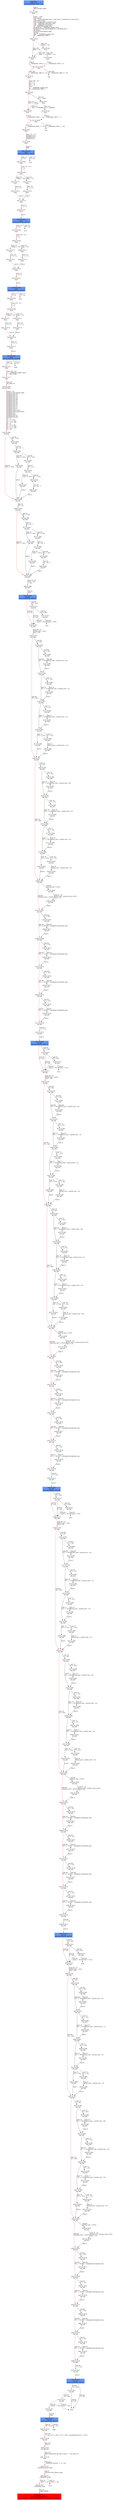 digraph ARG {
node [style="filled" shape="box" color="white"]
0 [fillcolor="cornflowerblue" label="0 @ N141\nmain entry\nAbstractionState: ABS0: true\n" id="0"]
187 [label="187 @ N186\nmain\n" id="187"]
188 [label="188 @ N145\nmain\n" id="188"]
193 [label="193 @ N147\nmain\n" id="193"]
196 [label="196 @ N149\nmain\n" id="196"]
197 [label="197 @ N150\nmain\n" id="197"]
199 [label="199 @ N156\nmain\n" id="199"]
204 [label="204 @ N159\nmain\n" id="204"]
207 [label="207 @ N160\nmain\n" id="207"]
208 [label="208 @ N161\nmain\n" id="208"]
210 [label="210 @ N164\nmain\n" id="210"]
3301 [fillcolor="cornflowerblue" label="3301 @ N165\nmain\nAbstractionState: ABS98\n" id="3301"]
3302 [label="3302 @ N166\nmain\n" id="3302"]
3340 [label="3340 @ N169\nmain\n" id="3340"]
3342 [label="3342 @ N171\nmain\n" id="3342"]
3343 [label="3343 @ N173\nmain\n" id="3343"]
3347 [label="3347 @ N170\nmain\n" id="3347"]
3348 [label="3348 @ N175\nmain\n" id="3348"]
3350 [fillcolor="cornflowerblue" label="3350 @ N165\nmain\nAbstractionState: ABS100\n" id="3350"]
3351 [label="3351 @ N166\nmain\n" id="3351"]
3389 [label="3389 @ N169\nmain\n" id="3389"]
3391 [label="3391 @ N171\nmain\n" id="3391"]
3392 [label="3392 @ N173\nmain\n" id="3392"]
3396 [label="3396 @ N170\nmain\n" id="3396"]
3397 [label="3397 @ N175\nmain\n" id="3397"]
3399 [fillcolor="cornflowerblue" label="3399 @ N165\nmain\nAbstractionState: ABS102\n" id="3399"]
3400 [label="3400 @ N166\nmain\n" id="3400"]
3438 [label="3438 @ N169\nmain\n" id="3438"]
3440 [label="3440 @ N171\nmain\n" id="3440"]
3441 [label="3441 @ N173\nmain\n" id="3441"]
3445 [label="3445 @ N170\nmain\n" id="3445"]
3446 [label="3446 @ N175\nmain\n" id="3446"]
3448 [fillcolor="cornflowerblue" label="3448 @ N165\nmain\nAbstractionState: ABS104\n" id="3448"]
3450 [label="3450 @ N167\nmain\n" id="3450"]
3451 [label="3451 @ N177\nmain\n" id="3451"]
3452 [label="3452 @ N20\nmp_add entry\n" id="3452"]
3453 [label="3453 @ N48\nmp_add\n" id="3453"]
3468 [label="3468 @ N49\nmp_add\n" id="3468"]
3469 [label="3469 @ N58\nmp_add\n" id="3469"]
3484 [label="3484 @ N59\nmp_add\n" id="3484"]
3485 [label="3485 @ N69\nmp_add\n" id="3485"]
4128 [fillcolor="cornflowerblue" label="4128 @ N70\nmp_add\nAbstractionState: ABS122\n" id="4128"]
4136 [label="4136 @ N71\nmp_add\n" id="4136"]
4138 [label="4138 @ N76\nmp_add\n" id="4138"]
4162 [label="4162 @ N77\nmp_add\n" id="4162"]
4186 [label="4186 @ N91\nmp_add\n" id="4186"]
4191 [label="4191 @ N105\nmp_add\n" id="4191"]
4196 [label="4196 @ N109\nmp_add\n" id="4196"]
4201 [label="4201 @ N112\nmp_add\n" id="4201"]
4206 [label="4206 @ N115\nmp_add\n" id="4206"]
4211 [label="4211 @ N118\nmp_add\n" id="4211"]
4212 [label="4212 @ N121\nmp_add\n" id="4212"]
4214 [fillcolor="cornflowerblue" label="4214 @ N70\nmp_add\nAbstractionState: ABS124\n" id="4214"]
4222 [label="4222 @ N71\nmp_add\n" id="4222"]
4224 [label="4224 @ N76\nmp_add\n" id="4224"]
4248 [label="4248 @ N77\nmp_add\n" id="4248"]
4272 [label="4272 @ N91\nmp_add\n" id="4272"]
4277 [label="4277 @ N105\nmp_add\n" id="4277"]
4282 [label="4282 @ N109\nmp_add\n" id="4282"]
4287 [label="4287 @ N112\nmp_add\n" id="4287"]
4292 [label="4292 @ N115\nmp_add\n" id="4292"]
4297 [label="4297 @ N118\nmp_add\n" id="4297"]
4298 [label="4298 @ N121\nmp_add\n" id="4298"]
4300 [fillcolor="cornflowerblue" label="4300 @ N70\nmp_add\nAbstractionState: ABS126\n" id="4300"]
4308 [label="4308 @ N71\nmp_add\n" id="4308"]
4310 [label="4310 @ N76\nmp_add\n" id="4310"]
4334 [label="4334 @ N77\nmp_add\n" id="4334"]
4358 [label="4358 @ N91\nmp_add\n" id="4358"]
4363 [label="4363 @ N105\nmp_add\n" id="4363"]
4368 [label="4368 @ N109\nmp_add\n" id="4368"]
4373 [label="4373 @ N112\nmp_add\n" id="4373"]
4378 [label="4378 @ N115\nmp_add\n" id="4378"]
4383 [label="4383 @ N118\nmp_add\n" id="4383"]
4384 [label="4384 @ N121\nmp_add\n" id="4384"]
4386 [fillcolor="cornflowerblue" label="4386 @ N70\nmp_add\nAbstractionState: ABS128\n" id="4386"]
4394 [label="4394 @ N71\nmp_add\n" id="4394"]
4396 [label="4396 @ N76\nmp_add\n" id="4396"]
4420 [label="4420 @ N77\nmp_add\n" id="4420"]
4444 [label="4444 @ N91\nmp_add\n" id="4444"]
4449 [label="4449 @ N105\nmp_add\n" id="4449"]
4454 [label="4454 @ N109\nmp_add\n" id="4454"]
4459 [label="4459 @ N112\nmp_add\n" id="4459"]
4464 [label="4464 @ N115\nmp_add\n" id="4464"]
4469 [label="4469 @ N118\nmp_add\n" id="4469"]
4470 [label="4470 @ N121\nmp_add\n" id="4470"]
4472 [fillcolor="cornflowerblue" label="4472 @ N70\nmp_add\nAbstractionState: ABS130\n" id="4472"]
4474 [label="4474 @ N74\nmp_add\n" id="4474"]
4476 [label="4476 @ N73\nmp_add\n" id="4476"]
4479 [label="4479 @ N72\nmp_add\n" id="4479"]
4482 [fillcolor="cornflowerblue" label="4482 @ N122\nmp_add\nAbstractionState: ABS131\n" id="4482"]
4484 [label="4484 @ N124\nmp_add\n" id="4484"]
4485 [label="4485 @ N138\nmp_add\n" id="4485"]
4486 [label="4486 @ N19\nmp_add exit\n" id="4486"]
4487 [label="4487 @ N178\nmain\n" id="4487"]
5022 [label="5022 @ N11\n__VERIFIER_assert entry\n" id="5022"]
5023 [label="5023 @ N12\n__VERIFIER_assert\n" id="5023"]
5024 [label="5024 @ N14\n__VERIFIER_assert\n" id="5024"]
5027 [fillcolor="red" label="5027 @ N15\n__VERIFIER_assert\nAbstractionState: ABS144\n AutomatonState: ErrorLabelAutomaton: _predefinedState_ERROR\n" id="5027"]
4465 [label="4465 @ N119\nmp_add\n" id="4465"]
4467 [label="4467 @ N120\nmp_add\n" id="4467"]
4460 [label="4460 @ N116\nmp_add\n" id="4460"]
4462 [label="4462 @ N117\nmp_add\n" id="4462"]
4455 [label="4455 @ N113\nmp_add\n" id="4455"]
4457 [label="4457 @ N114\nmp_add\n" id="4457"]
4450 [label="4450 @ N110\nmp_add\n" id="4450"]
4452 [label="4452 @ N111\nmp_add\n" id="4452"]
4445 [label="4445 @ N106\nmp_add\n" id="4445"]
4447 [label="4447 @ N108\nmp_add\n" id="4447"]
4421 [label="4421 @ N92\nmp_add\n" id="4421"]
4427 [label="4427 @ N93\nmp_add\n" id="4427"]
4432 [label="4432 @ N96\nmp_add\n" id="4432"]
4437 [label="4437 @ N99\nmp_add\n" id="4437"]
4439 [label="4439 @ N102\nmp_add\n" id="4439"]
4438 [label="4438 @ N103\nmp_add\n" id="4438"]
4442 [label="4442 @ N104\nmp_add\n" id="4442"]
4433 [label="4433 @ N100\nmp_add\n" id="4433"]
4435 [label="4435 @ N101\nmp_add\n" id="4435"]
4428 [label="4428 @ N97\nmp_add\n" id="4428"]
4430 [label="4430 @ N98\nmp_add\n" id="4430"]
4423 [label="4423 @ N94\nmp_add\n" id="4423"]
4425 [label="4425 @ N95\nmp_add\n" id="4425"]
4397 [label="4397 @ N78\nmp_add\n" id="4397"]
4403 [label="4403 @ N79\nmp_add\n" id="4403"]
4408 [label="4408 @ N82\nmp_add\n" id="4408"]
4413 [label="4413 @ N85\nmp_add\n" id="4413"]
4415 [label="4415 @ N88\nmp_add\n" id="4415"]
4414 [label="4414 @ N89\nmp_add\n" id="4414"]
4418 [label="4418 @ N90\nmp_add\n" id="4418"]
4409 [label="4409 @ N86\nmp_add\n" id="4409"]
4411 [label="4411 @ N87\nmp_add\n" id="4411"]
4404 [label="4404 @ N83\nmp_add\n" id="4404"]
4406 [label="4406 @ N84\nmp_add\n" id="4406"]
4399 [label="4399 @ N80\nmp_add\n" id="4399"]
4401 [label="4401 @ N81\nmp_add\n" id="4401"]
4388 [label="4388 @ N74\nmp_add\n" id="4388"]
4390 [label="4390 @ N73\nmp_add\n" id="4390"]
4379 [label="4379 @ N119\nmp_add\n" id="4379"]
4381 [label="4381 @ N120\nmp_add\n" id="4381"]
4374 [label="4374 @ N116\nmp_add\n" id="4374"]
4376 [label="4376 @ N117\nmp_add\n" id="4376"]
4369 [label="4369 @ N113\nmp_add\n" id="4369"]
4371 [label="4371 @ N114\nmp_add\n" id="4371"]
4364 [label="4364 @ N110\nmp_add\n" id="4364"]
4366 [label="4366 @ N111\nmp_add\n" id="4366"]
4359 [label="4359 @ N106\nmp_add\n" id="4359"]
4361 [label="4361 @ N108\nmp_add\n" id="4361"]
4335 [label="4335 @ N92\nmp_add\n" id="4335"]
4341 [label="4341 @ N93\nmp_add\n" id="4341"]
4346 [label="4346 @ N96\nmp_add\n" id="4346"]
4351 [label="4351 @ N99\nmp_add\n" id="4351"]
4353 [label="4353 @ N102\nmp_add\n" id="4353"]
4352 [label="4352 @ N103\nmp_add\n" id="4352"]
4356 [label="4356 @ N104\nmp_add\n" id="4356"]
4347 [label="4347 @ N100\nmp_add\n" id="4347"]
4349 [label="4349 @ N101\nmp_add\n" id="4349"]
4342 [label="4342 @ N97\nmp_add\n" id="4342"]
4344 [label="4344 @ N98\nmp_add\n" id="4344"]
4337 [label="4337 @ N94\nmp_add\n" id="4337"]
4339 [label="4339 @ N95\nmp_add\n" id="4339"]
4311 [label="4311 @ N78\nmp_add\n" id="4311"]
4317 [label="4317 @ N79\nmp_add\n" id="4317"]
4322 [label="4322 @ N82\nmp_add\n" id="4322"]
4327 [label="4327 @ N85\nmp_add\n" id="4327"]
4329 [label="4329 @ N88\nmp_add\n" id="4329"]
4328 [label="4328 @ N89\nmp_add\n" id="4328"]
4332 [label="4332 @ N90\nmp_add\n" id="4332"]
4323 [label="4323 @ N86\nmp_add\n" id="4323"]
4325 [label="4325 @ N87\nmp_add\n" id="4325"]
4318 [label="4318 @ N83\nmp_add\n" id="4318"]
4320 [label="4320 @ N84\nmp_add\n" id="4320"]
4313 [label="4313 @ N80\nmp_add\n" id="4313"]
4315 [label="4315 @ N81\nmp_add\n" id="4315"]
4302 [label="4302 @ N74\nmp_add\n" id="4302"]
4304 [label="4304 @ N73\nmp_add\n" id="4304"]
4293 [label="4293 @ N119\nmp_add\n" id="4293"]
4295 [label="4295 @ N120\nmp_add\n" id="4295"]
4288 [label="4288 @ N116\nmp_add\n" id="4288"]
4290 [label="4290 @ N117\nmp_add\n" id="4290"]
4283 [label="4283 @ N113\nmp_add\n" id="4283"]
4285 [label="4285 @ N114\nmp_add\n" id="4285"]
4278 [label="4278 @ N110\nmp_add\n" id="4278"]
4280 [label="4280 @ N111\nmp_add\n" id="4280"]
4273 [label="4273 @ N106\nmp_add\n" id="4273"]
4275 [label="4275 @ N108\nmp_add\n" id="4275"]
4249 [label="4249 @ N92\nmp_add\n" id="4249"]
4255 [label="4255 @ N93\nmp_add\n" id="4255"]
4260 [label="4260 @ N96\nmp_add\n" id="4260"]
4265 [label="4265 @ N99\nmp_add\n" id="4265"]
4267 [label="4267 @ N102\nmp_add\n" id="4267"]
4266 [label="4266 @ N103\nmp_add\n" id="4266"]
4270 [label="4270 @ N104\nmp_add\n" id="4270"]
4261 [label="4261 @ N100\nmp_add\n" id="4261"]
4263 [label="4263 @ N101\nmp_add\n" id="4263"]
4256 [label="4256 @ N97\nmp_add\n" id="4256"]
4258 [label="4258 @ N98\nmp_add\n" id="4258"]
4251 [label="4251 @ N94\nmp_add\n" id="4251"]
4253 [label="4253 @ N95\nmp_add\n" id="4253"]
4225 [label="4225 @ N78\nmp_add\n" id="4225"]
4231 [label="4231 @ N79\nmp_add\n" id="4231"]
4236 [label="4236 @ N82\nmp_add\n" id="4236"]
4241 [label="4241 @ N85\nmp_add\n" id="4241"]
4243 [label="4243 @ N88\nmp_add\n" id="4243"]
4242 [label="4242 @ N89\nmp_add\n" id="4242"]
4246 [label="4246 @ N90\nmp_add\n" id="4246"]
4237 [label="4237 @ N86\nmp_add\n" id="4237"]
4239 [label="4239 @ N87\nmp_add\n" id="4239"]
4232 [label="4232 @ N83\nmp_add\n" id="4232"]
4234 [label="4234 @ N84\nmp_add\n" id="4234"]
4227 [label="4227 @ N80\nmp_add\n" id="4227"]
4229 [label="4229 @ N81\nmp_add\n" id="4229"]
4216 [label="4216 @ N74\nmp_add\n" id="4216"]
4218 [label="4218 @ N73\nmp_add\n" id="4218"]
4207 [label="4207 @ N119\nmp_add\n" id="4207"]
4209 [label="4209 @ N120\nmp_add\n" id="4209"]
4202 [label="4202 @ N116\nmp_add\n" id="4202"]
4204 [label="4204 @ N117\nmp_add\n" id="4204"]
4197 [label="4197 @ N113\nmp_add\n" id="4197"]
4199 [label="4199 @ N114\nmp_add\n" id="4199"]
4192 [label="4192 @ N110\nmp_add\n" id="4192"]
4194 [label="4194 @ N111\nmp_add\n" id="4194"]
4187 [label="4187 @ N106\nmp_add\n" id="4187"]
4189 [label="4189 @ N108\nmp_add\n" id="4189"]
4163 [label="4163 @ N92\nmp_add\n" id="4163"]
4169 [label="4169 @ N93\nmp_add\n" id="4169"]
4174 [label="4174 @ N96\nmp_add\n" id="4174"]
4179 [label="4179 @ N99\nmp_add\n" id="4179"]
4181 [label="4181 @ N102\nmp_add\n" id="4181"]
4180 [label="4180 @ N103\nmp_add\n" id="4180"]
4184 [label="4184 @ N104\nmp_add\n" id="4184"]
4175 [label="4175 @ N100\nmp_add\n" id="4175"]
4177 [label="4177 @ N101\nmp_add\n" id="4177"]
4170 [label="4170 @ N97\nmp_add\n" id="4170"]
4172 [label="4172 @ N98\nmp_add\n" id="4172"]
4165 [label="4165 @ N94\nmp_add\n" id="4165"]
4167 [label="4167 @ N95\nmp_add\n" id="4167"]
4139 [label="4139 @ N78\nmp_add\n" id="4139"]
4145 [label="4145 @ N79\nmp_add\n" id="4145"]
4150 [label="4150 @ N82\nmp_add\n" id="4150"]
4155 [label="4155 @ N85\nmp_add\n" id="4155"]
4157 [label="4157 @ N88\nmp_add\n" id="4157"]
4156 [label="4156 @ N89\nmp_add\n" id="4156"]
4160 [label="4160 @ N90\nmp_add\n" id="4160"]
4151 [label="4151 @ N86\nmp_add\n" id="4151"]
4153 [label="4153 @ N87\nmp_add\n" id="4153"]
4146 [label="4146 @ N83\nmp_add\n" id="4146"]
4148 [label="4148 @ N84\nmp_add\n" id="4148"]
4141 [label="4141 @ N80\nmp_add\n" id="4141"]
4143 [label="4143 @ N81\nmp_add\n" id="4143"]
4130 [label="4130 @ N74\nmp_add\n" id="4130"]
4132 [label="4132 @ N73\nmp_add\n" id="4132"]
3470 [label="3470 @ N60\nmp_add\n" id="3470"]
3472 [label="3472 @ N61\nmp_add\n" id="3472"]
3474 [label="3474 @ N62\nmp_add\n" id="3474"]
3473 [label="3473 @ N63\nmp_add\n" id="3473"]
3477 [label="3477 @ N64\nmp_add\n" id="3477"]
3479 [label="3479 @ N65\nmp_add\n" id="3479"]
3478 [label="3478 @ N66\nmp_add\n" id="3478"]
3482 [label="3482 @ N67\nmp_add\n" id="3482"]
3454 [label="3454 @ N50\nmp_add\n" id="3454"]
3456 [label="3456 @ N51\nmp_add\n" id="3456"]
3458 [label="3458 @ N52\nmp_add\n" id="3458"]
3457 [label="3457 @ N53\nmp_add\n" id="3457"]
3461 [label="3461 @ N54\nmp_add\n" id="3461"]
3463 [label="3463 @ N55\nmp_add\n" id="3463"]
3462 [label="3462 @ N56\nmp_add\n" id="3462"]
3466 [label="3466 @ N57\nmp_add\n" id="3466"]
3439 [label="3439 @ N172\nmain\n" id="3439"]
3443 [label="3443 @ N174\nmain\n" id="3443"]
3390 [label="3390 @ N172\nmain\n" id="3390"]
3394 [label="3394 @ N174\nmain\n" id="3394"]
3341 [label="3341 @ N172\nmain\n" id="3341"]
3345 [label="3345 @ N174\nmain\n" id="3345"]
200 [label="200 @ N157\nmain\n" id="200"]
202 [label="202 @ N158\nmain\n" id="202"]
190 [label="190 @ N146\nmain\n" id="190"]
192 [label="192 @ N148\nmain\n" id="192"]
0 -> 187 [color="red" label="Line 0: \lINIT GLOBAL VARS\l" id="0 -> 187"]
187 -> 188 [color="red" label="Lines 7 - 108: \lvoid abort();\lvoid __assert_fail(const char *, const char *, unsigned int, const char *);\lvoid reach_error();\lvoid assume_abort_if_not(int cond);\lvoid __VERIFIER_assert(int cond);\lvoid __VERIFIER_assume(int);\lint __VERIFIER_nondet_int();\lunsigned int __VERIFIER_nondet_uint();\lunsigned int mp_add(unsigned int a, unsigned int b);\lint main();\lFunction start dummy edge\lint flag;\lflag = __VERIFIER_nondet_int();\lint __CPAchecker_TMP_0;\l" id="187 -> 188"]
188 -> 190 [color="red" label="Line 108: \l[!(flag == 0)]\l" id="188 -> 190"]
188 -> 193 [label="Line 108: \l[flag == 0]\l" id="188 -> 193"]
193 -> 196 [label="Line 0: \l__CPAchecker_TMP_0 = 1;\l" id="193 -> 196"]
196 -> 197 [color="red" label="Line 108: \l[__CPAchecker_TMP_0 != 0]\l" id="196 -> 197"]
196 -> 198 [label="Line 108: \l[!(__CPAchecker_TMP_0 != 0)]\l" id="196 -> 198"]
197 -> 199 [color="red" label="Lines 109 - 113: \lint i = 0;\lint x = 0;\lint y = 0;\lint n;\ln = __VERIFIER_nondet_int();\lint __CPAchecker_TMP_1;\l" id="197 -> 199"]
199 -> 200 [label="Line 113: \l[n >= 1000]\l" id="199 -> 200"]
199 -> 204 [color="red" label="Line 113: \l[!(n >= 1000)]\l" id="199 -> 204"]
204 -> 207 [color="red" label="Line 0: \l__CPAchecker_TMP_1 = 0;\l" id="204 -> 207"]
207 -> 208 [color="red" label="Line 113: \l[__CPAchecker_TMP_1 != 0]\l" id="207 -> 208"]
207 -> 209 [label="Line 113: \l[!(__CPAchecker_TMP_1 != 0)]\l" id="207 -> 209"]
208 -> 210 [color="red" label="Lines 115 - 115: \lunsigned int a;\lunsigned int b;\lunsigned int r;\l" id="208 -> 210"]
210 -> 3301 [color="red" label="Line 117: \lwhile\l" id="210 -> 3301"]
3301 -> 3302 [color="red" label="Line 117: \l[i < n]\l" id="3301 -> 3302"]
3301 -> 3303 [label="Line 117: \l[!(i < n)]\l" id="3301 -> 3303"]
3302 -> 3340 [color="red" label="Lines 120 - 121: \lx = x;\ly = y;\l" id="3302 -> 3340"]
3340 -> 3341 [label="Line 122: \l[flag == 0]\l" id="3340 -> 3341"]
3340 -> 3342 [color="red" label="Line 122: \l[!(flag == 0)]\l" id="3340 -> 3342"]
3342 -> 3343 [color="red" label="Line 123: \lx = x + 3;\l" id="3342 -> 3343"]
3343 -> 3347 [color="red" label="Line 0: \l\l" id="3343 -> 3347"]
3347 -> 3348 [color="red" label="Line 127: \li = i + 1;\l" id="3347 -> 3348"]
3348 -> 3350 [color="red" label="Line 0: \l\l" id="3348 -> 3350"]
3350 -> 3351 [color="red" label="Line 117: \l[i < n]\l" id="3350 -> 3351"]
3350 -> 3352 [label="Line 117: \l[!(i < n)]\l" id="3350 -> 3352"]
3351 -> 3389 [color="red" label="Lines 120 - 121: \lx = x;\ly = y;\l" id="3351 -> 3389"]
3389 -> 3390 [label="Line 122: \l[flag == 0]\l" id="3389 -> 3390"]
3389 -> 3391 [color="red" label="Line 122: \l[!(flag == 0)]\l" id="3389 -> 3391"]
3391 -> 3392 [color="red" label="Line 123: \lx = x + 3;\l" id="3391 -> 3392"]
3392 -> 3396 [color="red" label="Line 0: \l\l" id="3392 -> 3396"]
3396 -> 3397 [color="red" label="Line 127: \li = i + 1;\l" id="3396 -> 3397"]
3397 -> 3399 [color="red" label="Line 0: \l\l" id="3397 -> 3399"]
3399 -> 3400 [color="red" label="Line 117: \l[i < n]\l" id="3399 -> 3400"]
3399 -> 3401 [label="Line 117: \l[!(i < n)]\l" id="3399 -> 3401"]
3400 -> 3438 [color="red" label="Lines 120 - 121: \lx = x;\ly = y;\l" id="3400 -> 3438"]
3438 -> 3439 [label="Line 122: \l[flag == 0]\l" id="3438 -> 3439"]
3438 -> 3440 [color="red" label="Line 122: \l[!(flag == 0)]\l" id="3438 -> 3440"]
3440 -> 3441 [color="red" label="Line 123: \lx = x + 3;\l" id="3440 -> 3441"]
3441 -> 3445 [color="red" label="Line 0: \l\l" id="3441 -> 3445"]
3445 -> 3446 [color="red" label="Line 127: \li = i + 1;\l" id="3445 -> 3446"]
3446 -> 3448 [color="red" label="Line 0: \l\l" id="3446 -> 3448"]
3448 -> 3449 [label="Line 117: \l[i < n]\l" id="3448 -> 3449"]
3448 -> 3450 [color="red" label="Line 117: \l[!(i < n)]\l" id="3448 -> 3450"]
3450 -> 3451 [color="red" label="Lines 130 - 131: \la = __VERIFIER_nondet_uint();\lb = 234770789;\l" id="3450 -> 3451"]
3451 -> 3452 [color="red" label="Line 132: \lmp_add(a, b)\l" id="3451 -> 3452"]
3452 -> 3453 [color="red" label="Lines 0 - 43: \lFunction start dummy edge\lunsigned char a0;\lunsigned char a1;\lunsigned char a2;\lunsigned char a3;\lunsigned char b0;\lunsigned char b1;\lunsigned char b2;\lunsigned char b3;\lunsigned char r0;\lunsigned char r1;\lunsigned char r2;\lunsigned char r3;\lunsigned short carry;\lunsigned short partial_sum;\lunsigned int r;\lunsigned char i;\lunsigned char na;\lunsigned char nb;\la0 = a;\la1 = a >> 8;\la2 = a >> 16U;\la3 = a >> 24U;\lb0 = b;\lb1 = b >> 8U;\lb2 = b >> 16U;\lb3 = b >> 24U;\lna = 4U;\l" id="3452 -> 3453"]
3453 -> 3454 [label="Line 44: \l[a3 == 0U]\l" id="3453 -> 3454"]
3453 -> 3468 [color="red" label="Line 44: \l[!(a3 == 0U)]\l" id="3453 -> 3468"]
3468 -> 3469 [color="red" label="Line 53: \lnb = 4U;\l" id="3468 -> 3469"]
3469 -> 3470 [label="Line 54: \l[b3 == 0U]\l" id="3469 -> 3470"]
3469 -> 3484 [color="red" label="Line 54: \l[!(b3 == 0U)]\l" id="3469 -> 3484"]
3484 -> 3485 [color="red" label="Lines 63 - 64: \lcarry = 0U;\li = 0U;\l" id="3484 -> 3485"]
3485 -> 4128 [color="red" label="Line 65: \lwhile\l" id="3485 -> 4128"]
4128 -> 4130 [label="Line 65: \l[!(i < na)]\l" id="4128 -> 4130"]
4128 -> 4136 [color="red" label="Line 65: \l[i < na]\l" id="4128 -> 4136"]
4136 -> 4138 [color="red" label="Lines 66 - 67: \lpartial_sum = carry;\lcarry = 0U;\l" id="4136 -> 4138"]
4138 -> 4139 [label="Line 68: \l[i < na]\l" id="4138 -> 4139"]
4138 -> 4162 [color="red" label="Line 68: \l[!(i < na)]\l" id="4138 -> 4162"]
4162 -> 4163 [label="Line 74: \l[i < nb]\l" id="4162 -> 4163"]
4162 -> 4186 [color="red" label="Line 74: \l[!(i < nb)]\l" id="4162 -> 4186"]
4186 -> 4187 [label="Line 80: \l[partial_sum > 255U]\l" id="4186 -> 4187"]
4186 -> 4191 [color="red" label="Line 80: \l[!(partial_sum > 255U)]\l" id="4186 -> 4191"]
4191 -> 4192 [label="Line 84: \l[i == 0U]\l" id="4191 -> 4192"]
4191 -> 4196 [color="red" label="Line 84: \l[!(i == 0U)]\l" id="4191 -> 4196"]
4196 -> 4197 [label="Line 85: \l[i == 1U]\l" id="4196 -> 4197"]
4196 -> 4201 [color="red" label="Line 85: \l[!(i == 1U)]\l" id="4196 -> 4201"]
4201 -> 4202 [label="Line 86: \l[i == 2U]\l" id="4201 -> 4202"]
4201 -> 4206 [color="red" label="Line 86: \l[!(i == 2U)]\l" id="4201 -> 4206"]
4206 -> 4207 [label="Line 87: \l[i == 3U]\l" id="4206 -> 4207"]
4206 -> 4211 [color="red" label="Line 87: \l[!(i == 3U)]\l" id="4206 -> 4211"]
4211 -> 4212 [color="red" label="Line 89: \li = i + 1U;\l" id="4211 -> 4212"]
4212 -> 4214 [color="red" label="Line 0: \l\l" id="4212 -> 4214"]
4214 -> 4216 [label="Line 65: \l[!(i < na)]\l" id="4214 -> 4216"]
4214 -> 4222 [color="red" label="Line 65: \l[i < na]\l" id="4214 -> 4222"]
4222 -> 4224 [color="red" label="Lines 66 - 67: \lpartial_sum = carry;\lcarry = 0U;\l" id="4222 -> 4224"]
4224 -> 4225 [label="Line 68: \l[i < na]\l" id="4224 -> 4225"]
4224 -> 4248 [color="red" label="Line 68: \l[!(i < na)]\l" id="4224 -> 4248"]
4248 -> 4249 [label="Line 74: \l[i < nb]\l" id="4248 -> 4249"]
4248 -> 4272 [color="red" label="Line 74: \l[!(i < nb)]\l" id="4248 -> 4272"]
4272 -> 4273 [label="Line 80: \l[partial_sum > 255U]\l" id="4272 -> 4273"]
4272 -> 4277 [color="red" label="Line 80: \l[!(partial_sum > 255U)]\l" id="4272 -> 4277"]
4277 -> 4278 [label="Line 84: \l[i == 0U]\l" id="4277 -> 4278"]
4277 -> 4282 [color="red" label="Line 84: \l[!(i == 0U)]\l" id="4277 -> 4282"]
4282 -> 4283 [label="Line 85: \l[i == 1U]\l" id="4282 -> 4283"]
4282 -> 4287 [color="red" label="Line 85: \l[!(i == 1U)]\l" id="4282 -> 4287"]
4287 -> 4288 [label="Line 86: \l[i == 2U]\l" id="4287 -> 4288"]
4287 -> 4292 [color="red" label="Line 86: \l[!(i == 2U)]\l" id="4287 -> 4292"]
4292 -> 4293 [label="Line 87: \l[i == 3U]\l" id="4292 -> 4293"]
4292 -> 4297 [color="red" label="Line 87: \l[!(i == 3U)]\l" id="4292 -> 4297"]
4297 -> 4298 [color="red" label="Line 89: \li = i + 1U;\l" id="4297 -> 4298"]
4298 -> 4300 [color="red" label="Line 0: \l\l" id="4298 -> 4300"]
4300 -> 4302 [label="Line 65: \l[!(i < na)]\l" id="4300 -> 4302"]
4300 -> 4308 [color="red" label="Line 65: \l[i < na]\l" id="4300 -> 4308"]
4308 -> 4310 [color="red" label="Lines 66 - 67: \lpartial_sum = carry;\lcarry = 0U;\l" id="4308 -> 4310"]
4310 -> 4311 [label="Line 68: \l[i < na]\l" id="4310 -> 4311"]
4310 -> 4334 [color="red" label="Line 68: \l[!(i < na)]\l" id="4310 -> 4334"]
4334 -> 4335 [label="Line 74: \l[i < nb]\l" id="4334 -> 4335"]
4334 -> 4358 [color="red" label="Line 74: \l[!(i < nb)]\l" id="4334 -> 4358"]
4358 -> 4359 [label="Line 80: \l[partial_sum > 255U]\l" id="4358 -> 4359"]
4358 -> 4363 [color="red" label="Line 80: \l[!(partial_sum > 255U)]\l" id="4358 -> 4363"]
4363 -> 4364 [label="Line 84: \l[i == 0U]\l" id="4363 -> 4364"]
4363 -> 4368 [color="red" label="Line 84: \l[!(i == 0U)]\l" id="4363 -> 4368"]
4368 -> 4369 [label="Line 85: \l[i == 1U]\l" id="4368 -> 4369"]
4368 -> 4373 [color="red" label="Line 85: \l[!(i == 1U)]\l" id="4368 -> 4373"]
4373 -> 4374 [label="Line 86: \l[i == 2U]\l" id="4373 -> 4374"]
4373 -> 4378 [color="red" label="Line 86: \l[!(i == 2U)]\l" id="4373 -> 4378"]
4378 -> 4379 [label="Line 87: \l[i == 3U]\l" id="4378 -> 4379"]
4378 -> 4383 [color="red" label="Line 87: \l[!(i == 3U)]\l" id="4378 -> 4383"]
4383 -> 4384 [color="red" label="Line 89: \li = i + 1U;\l" id="4383 -> 4384"]
4384 -> 4386 [color="red" label="Line 0: \l\l" id="4384 -> 4386"]
4386 -> 4388 [label="Line 65: \l[!(i < na)]\l" id="4386 -> 4388"]
4386 -> 4394 [color="red" label="Line 65: \l[i < na]\l" id="4386 -> 4394"]
4394 -> 4396 [color="red" label="Lines 66 - 67: \lpartial_sum = carry;\lcarry = 0U;\l" id="4394 -> 4396"]
4396 -> 4397 [label="Line 68: \l[i < na]\l" id="4396 -> 4397"]
4396 -> 4420 [color="red" label="Line 68: \l[!(i < na)]\l" id="4396 -> 4420"]
4420 -> 4421 [label="Line 74: \l[i < nb]\l" id="4420 -> 4421"]
4420 -> 4444 [color="red" label="Line 74: \l[!(i < nb)]\l" id="4420 -> 4444"]
4444 -> 4445 [label="Line 80: \l[partial_sum > 255U]\l" id="4444 -> 4445"]
4444 -> 4449 [color="red" label="Line 80: \l[!(partial_sum > 255U)]\l" id="4444 -> 4449"]
4449 -> 4450 [label="Line 84: \l[i == 0U]\l" id="4449 -> 4450"]
4449 -> 4454 [color="red" label="Line 84: \l[!(i == 0U)]\l" id="4449 -> 4454"]
4454 -> 4455 [label="Line 85: \l[i == 1U]\l" id="4454 -> 4455"]
4454 -> 4459 [color="red" label="Line 85: \l[!(i == 1U)]\l" id="4454 -> 4459"]
4459 -> 4460 [label="Line 86: \l[i == 2U]\l" id="4459 -> 4460"]
4459 -> 4464 [color="red" label="Line 86: \l[!(i == 2U)]\l" id="4459 -> 4464"]
4464 -> 4465 [label="Line 87: \l[i == 3U]\l" id="4464 -> 4465"]
4464 -> 4469 [color="red" label="Line 87: \l[!(i == 3U)]\l" id="4464 -> 4469"]
4469 -> 4470 [color="red" label="Line 89: \li = i + 1U;\l" id="4469 -> 4470"]
4470 -> 4472 [color="red" label="Line 0: \l\l" id="4470 -> 4472"]
4472 -> 4474 [color="red" label="Line 65: \l[!(i < na)]\l" id="4472 -> 4474"]
4472 -> 4480 [label="Line 65: \l[i < na]\l" id="4472 -> 4480"]
4474 -> 4476 [color="red" label="Line 65: \l[!(i < nb)]\l" id="4474 -> 4476"]
4474 -> 4480 [label="Line 65: \l[i < nb]\l" id="4474 -> 4480"]
4476 -> 4479 [color="red" label="Line 65: \l[!(carry != 0U)]\l" id="4476 -> 4479"]
4476 -> 4480 [label="Line 65: \l[carry != 0U]\l" id="4476 -> 4480"]
4479 -> 4482 [color="red" label="Line 92: \lwhile\l" id="4479 -> 4482"]
4482 -> 4483 [label="Line 92: \l[i < 4U]\l" id="4482 -> 4483"]
4482 -> 4484 [color="red" label="Line 92: \l[!(i < 4U)]\l" id="4482 -> 4484"]
4484 -> 4485 [color="red" label="Line 101: \lr = ((r0 | (r1 << 8U)) | (r2 << 16U)) | (((unsigned int)r3) << 24U);\l" id="4484 -> 4485"]
4485 -> 4486 [color="red" label="Line 103: \lreturn r;\l" id="4485 -> 4486"]
4486 -> 4487 [color="red" label="Line 132: \lReturn edge from mp_add to main: r = mp_add(a, b);\l" id="4486 -> 4487"]
4487 -> 5022 [color="red" label="Line 134: \l__VERIFIER_assert(r == (a + b))\l" id="4487 -> 5022"]
5022 -> 5023 [color="red" label="Line 0: \lFunction start dummy edge\l" id="5022 -> 5023"]
5023 -> 5024 [color="red" label="Line 15: \l[cond == 0]\l" id="5023 -> 5024"]
5023 -> 5025 [label="Line 15: \l[!(cond == 0)]\l" id="5023 -> 5025"]
5024 -> 5027 [color="red" label="Line 16: \lLabel: ERROR\l" id="5024 -> 5027"]
4465 -> 4467 [label="Line 87: \lr3 = (unsigned char)partial_sum;\l" id="4465 -> 4467"]
4467 -> 4469 [label="Line 0: \l\l" id="4467 -> 4469"]
4460 -> 4462 [label="Line 86: \lr2 = (unsigned char)partial_sum;\l" id="4460 -> 4462"]
4462 -> 4464 [label="Line 0: \l\l" id="4462 -> 4464"]
4455 -> 4457 [label="Line 85: \lr1 = (unsigned char)partial_sum;\l" id="4455 -> 4457"]
4457 -> 4459 [label="Line 0: \l\l" id="4457 -> 4459"]
4450 -> 4452 [label="Line 84: \lr0 = (unsigned char)partial_sum;\l" id="4450 -> 4452"]
4452 -> 4454 [label="Line 0: \l\l" id="4452 -> 4454"]
4445 -> 4447 [label="Lines 81 - 82: \lpartial_sum = partial_sum & 255U;\lcarry = 1U;\l" id="4445 -> 4447"]
4447 -> 4449 [label="Line 0: \l\l" id="4447 -> 4449"]
4421 -> 4423 [label="Line 75: \l[i == 0U]\l" id="4421 -> 4423"]
4421 -> 4427 [label="Line 75: \l[!(i == 0U)]\l" id="4421 -> 4427"]
4427 -> 4428 [label="Line 76: \l[i == 1U]\l" id="4427 -> 4428"]
4427 -> 4432 [label="Line 76: \l[!(i == 1U)]\l" id="4427 -> 4432"]
4432 -> 4433 [label="Line 77: \l[i == 2U]\l" id="4432 -> 4433"]
4432 -> 4437 [label="Line 77: \l[!(i == 2U)]\l" id="4432 -> 4437"]
4437 -> 4438 [label="Line 78: \l[i == 3U]\l" id="4437 -> 4438"]
4437 -> 4439 [label="Line 78: \l[!(i == 3U)]\l" id="4437 -> 4439"]
4439 -> 4444 [label="Line 0: \l\l" id="4439 -> 4444"]
4438 -> 4442 [label="Line 78: \lpartial_sum = partial_sum + b3;\l" id="4438 -> 4442"]
4442 -> 4444 [label="Line 0: \l\l" id="4442 -> 4444"]
4433 -> 4435 [label="Line 77: \lpartial_sum = partial_sum + b2;\l" id="4433 -> 4435"]
4435 -> 4437 [label="Line 0: \l\l" id="4435 -> 4437"]
4428 -> 4430 [label="Line 76: \lpartial_sum = partial_sum + b1;\l" id="4428 -> 4430"]
4430 -> 4432 [label="Line 0: \l\l" id="4430 -> 4432"]
4423 -> 4425 [label="Line 75: \lpartial_sum = partial_sum + b0;\l" id="4423 -> 4425"]
4425 -> 4427 [label="Line 0: \l\l" id="4425 -> 4427"]
4397 -> 4399 [label="Line 69: \l[i == 0U]\l" id="4397 -> 4399"]
4397 -> 4403 [label="Line 69: \l[!(i == 0U)]\l" id="4397 -> 4403"]
4403 -> 4404 [label="Line 70: \l[i == 1U]\l" id="4403 -> 4404"]
4403 -> 4408 [label="Line 70: \l[!(i == 1U)]\l" id="4403 -> 4408"]
4408 -> 4409 [label="Line 71: \l[i == 2U]\l" id="4408 -> 4409"]
4408 -> 4413 [label="Line 71: \l[!(i == 2U)]\l" id="4408 -> 4413"]
4413 -> 4414 [label="Line 72: \l[i == 3U]\l" id="4413 -> 4414"]
4413 -> 4415 [label="Line 72: \l[!(i == 3U)]\l" id="4413 -> 4415"]
4415 -> 4420 [label="Line 0: \l\l" id="4415 -> 4420"]
4414 -> 4418 [label="Line 72: \lpartial_sum = partial_sum + a3;\l" id="4414 -> 4418"]
4418 -> 4420 [label="Line 0: \l\l" id="4418 -> 4420"]
4409 -> 4411 [label="Line 71: \lpartial_sum = partial_sum + a2;\l" id="4409 -> 4411"]
4411 -> 4413 [label="Line 0: \l\l" id="4411 -> 4413"]
4404 -> 4406 [label="Line 70: \lpartial_sum = partial_sum + a1;\l" id="4404 -> 4406"]
4406 -> 4408 [label="Line 0: \l\l" id="4406 -> 4408"]
4399 -> 4401 [label="Line 69: \lpartial_sum = partial_sum + a0;\l" id="4399 -> 4401"]
4401 -> 4403 [label="Line 0: \l\l" id="4401 -> 4403"]
4388 -> 4390 [label="Line 65: \l[!(i < nb)]\l" id="4388 -> 4390"]
4388 -> 4394 [label="Line 65: \l[i < nb]\l" id="4388 -> 4394"]
4390 -> 4393 [label="Line 65: \l[!(carry != 0U)]\l" id="4390 -> 4393"]
4390 -> 4394 [label="Line 65: \l[carry != 0U]\l" id="4390 -> 4394"]
4379 -> 4381 [label="Line 87: \lr3 = (unsigned char)partial_sum;\l" id="4379 -> 4381"]
4381 -> 4383 [label="Line 0: \l\l" id="4381 -> 4383"]
4374 -> 4376 [label="Line 86: \lr2 = (unsigned char)partial_sum;\l" id="4374 -> 4376"]
4376 -> 4378 [label="Line 0: \l\l" id="4376 -> 4378"]
4369 -> 4371 [label="Line 85: \lr1 = (unsigned char)partial_sum;\l" id="4369 -> 4371"]
4371 -> 4373 [label="Line 0: \l\l" id="4371 -> 4373"]
4364 -> 4366 [label="Line 84: \lr0 = (unsigned char)partial_sum;\l" id="4364 -> 4366"]
4366 -> 4368 [label="Line 0: \l\l" id="4366 -> 4368"]
4359 -> 4361 [label="Lines 81 - 82: \lpartial_sum = partial_sum & 255U;\lcarry = 1U;\l" id="4359 -> 4361"]
4361 -> 4363 [label="Line 0: \l\l" id="4361 -> 4363"]
4335 -> 4337 [label="Line 75: \l[i == 0U]\l" id="4335 -> 4337"]
4335 -> 4341 [label="Line 75: \l[!(i == 0U)]\l" id="4335 -> 4341"]
4341 -> 4342 [label="Line 76: \l[i == 1U]\l" id="4341 -> 4342"]
4341 -> 4346 [label="Line 76: \l[!(i == 1U)]\l" id="4341 -> 4346"]
4346 -> 4347 [label="Line 77: \l[i == 2U]\l" id="4346 -> 4347"]
4346 -> 4351 [label="Line 77: \l[!(i == 2U)]\l" id="4346 -> 4351"]
4351 -> 4352 [label="Line 78: \l[i == 3U]\l" id="4351 -> 4352"]
4351 -> 4353 [label="Line 78: \l[!(i == 3U)]\l" id="4351 -> 4353"]
4353 -> 4358 [label="Line 0: \l\l" id="4353 -> 4358"]
4352 -> 4356 [label="Line 78: \lpartial_sum = partial_sum + b3;\l" id="4352 -> 4356"]
4356 -> 4358 [label="Line 0: \l\l" id="4356 -> 4358"]
4347 -> 4349 [label="Line 77: \lpartial_sum = partial_sum + b2;\l" id="4347 -> 4349"]
4349 -> 4351 [label="Line 0: \l\l" id="4349 -> 4351"]
4342 -> 4344 [label="Line 76: \lpartial_sum = partial_sum + b1;\l" id="4342 -> 4344"]
4344 -> 4346 [label="Line 0: \l\l" id="4344 -> 4346"]
4337 -> 4339 [label="Line 75: \lpartial_sum = partial_sum + b0;\l" id="4337 -> 4339"]
4339 -> 4341 [label="Line 0: \l\l" id="4339 -> 4341"]
4311 -> 4313 [label="Line 69: \l[i == 0U]\l" id="4311 -> 4313"]
4311 -> 4317 [label="Line 69: \l[!(i == 0U)]\l" id="4311 -> 4317"]
4317 -> 4318 [label="Line 70: \l[i == 1U]\l" id="4317 -> 4318"]
4317 -> 4322 [label="Line 70: \l[!(i == 1U)]\l" id="4317 -> 4322"]
4322 -> 4323 [label="Line 71: \l[i == 2U]\l" id="4322 -> 4323"]
4322 -> 4327 [label="Line 71: \l[!(i == 2U)]\l" id="4322 -> 4327"]
4327 -> 4328 [label="Line 72: \l[i == 3U]\l" id="4327 -> 4328"]
4327 -> 4329 [label="Line 72: \l[!(i == 3U)]\l" id="4327 -> 4329"]
4329 -> 4334 [label="Line 0: \l\l" id="4329 -> 4334"]
4328 -> 4332 [label="Line 72: \lpartial_sum = partial_sum + a3;\l" id="4328 -> 4332"]
4332 -> 4334 [label="Line 0: \l\l" id="4332 -> 4334"]
4323 -> 4325 [label="Line 71: \lpartial_sum = partial_sum + a2;\l" id="4323 -> 4325"]
4325 -> 4327 [label="Line 0: \l\l" id="4325 -> 4327"]
4318 -> 4320 [label="Line 70: \lpartial_sum = partial_sum + a1;\l" id="4318 -> 4320"]
4320 -> 4322 [label="Line 0: \l\l" id="4320 -> 4322"]
4313 -> 4315 [label="Line 69: \lpartial_sum = partial_sum + a0;\l" id="4313 -> 4315"]
4315 -> 4317 [label="Line 0: \l\l" id="4315 -> 4317"]
4302 -> 4304 [label="Line 65: \l[!(i < nb)]\l" id="4302 -> 4304"]
4302 -> 4308 [label="Line 65: \l[i < nb]\l" id="4302 -> 4308"]
4304 -> 4307 [label="Line 65: \l[!(carry != 0U)]\l" id="4304 -> 4307"]
4304 -> 4308 [label="Line 65: \l[carry != 0U]\l" id="4304 -> 4308"]
4293 -> 4295 [label="Line 87: \lr3 = (unsigned char)partial_sum;\l" id="4293 -> 4295"]
4295 -> 4297 [label="Line 0: \l\l" id="4295 -> 4297"]
4288 -> 4290 [label="Line 86: \lr2 = (unsigned char)partial_sum;\l" id="4288 -> 4290"]
4290 -> 4292 [label="Line 0: \l\l" id="4290 -> 4292"]
4283 -> 4285 [label="Line 85: \lr1 = (unsigned char)partial_sum;\l" id="4283 -> 4285"]
4285 -> 4287 [label="Line 0: \l\l" id="4285 -> 4287"]
4278 -> 4280 [label="Line 84: \lr0 = (unsigned char)partial_sum;\l" id="4278 -> 4280"]
4280 -> 4282 [label="Line 0: \l\l" id="4280 -> 4282"]
4273 -> 4275 [label="Lines 81 - 82: \lpartial_sum = partial_sum & 255U;\lcarry = 1U;\l" id="4273 -> 4275"]
4275 -> 4277 [label="Line 0: \l\l" id="4275 -> 4277"]
4249 -> 4251 [label="Line 75: \l[i == 0U]\l" id="4249 -> 4251"]
4249 -> 4255 [label="Line 75: \l[!(i == 0U)]\l" id="4249 -> 4255"]
4255 -> 4256 [label="Line 76: \l[i == 1U]\l" id="4255 -> 4256"]
4255 -> 4260 [label="Line 76: \l[!(i == 1U)]\l" id="4255 -> 4260"]
4260 -> 4261 [label="Line 77: \l[i == 2U]\l" id="4260 -> 4261"]
4260 -> 4265 [label="Line 77: \l[!(i == 2U)]\l" id="4260 -> 4265"]
4265 -> 4266 [label="Line 78: \l[i == 3U]\l" id="4265 -> 4266"]
4265 -> 4267 [label="Line 78: \l[!(i == 3U)]\l" id="4265 -> 4267"]
4267 -> 4272 [label="Line 0: \l\l" id="4267 -> 4272"]
4266 -> 4270 [label="Line 78: \lpartial_sum = partial_sum + b3;\l" id="4266 -> 4270"]
4270 -> 4272 [label="Line 0: \l\l" id="4270 -> 4272"]
4261 -> 4263 [label="Line 77: \lpartial_sum = partial_sum + b2;\l" id="4261 -> 4263"]
4263 -> 4265 [label="Line 0: \l\l" id="4263 -> 4265"]
4256 -> 4258 [label="Line 76: \lpartial_sum = partial_sum + b1;\l" id="4256 -> 4258"]
4258 -> 4260 [label="Line 0: \l\l" id="4258 -> 4260"]
4251 -> 4253 [label="Line 75: \lpartial_sum = partial_sum + b0;\l" id="4251 -> 4253"]
4253 -> 4255 [label="Line 0: \l\l" id="4253 -> 4255"]
4225 -> 4227 [label="Line 69: \l[i == 0U]\l" id="4225 -> 4227"]
4225 -> 4231 [label="Line 69: \l[!(i == 0U)]\l" id="4225 -> 4231"]
4231 -> 4232 [label="Line 70: \l[i == 1U]\l" id="4231 -> 4232"]
4231 -> 4236 [label="Line 70: \l[!(i == 1U)]\l" id="4231 -> 4236"]
4236 -> 4237 [label="Line 71: \l[i == 2U]\l" id="4236 -> 4237"]
4236 -> 4241 [label="Line 71: \l[!(i == 2U)]\l" id="4236 -> 4241"]
4241 -> 4242 [label="Line 72: \l[i == 3U]\l" id="4241 -> 4242"]
4241 -> 4243 [label="Line 72: \l[!(i == 3U)]\l" id="4241 -> 4243"]
4243 -> 4248 [label="Line 0: \l\l" id="4243 -> 4248"]
4242 -> 4246 [label="Line 72: \lpartial_sum = partial_sum + a3;\l" id="4242 -> 4246"]
4246 -> 4248 [label="Line 0: \l\l" id="4246 -> 4248"]
4237 -> 4239 [label="Line 71: \lpartial_sum = partial_sum + a2;\l" id="4237 -> 4239"]
4239 -> 4241 [label="Line 0: \l\l" id="4239 -> 4241"]
4232 -> 4234 [label="Line 70: \lpartial_sum = partial_sum + a1;\l" id="4232 -> 4234"]
4234 -> 4236 [label="Line 0: \l\l" id="4234 -> 4236"]
4227 -> 4229 [label="Line 69: \lpartial_sum = partial_sum + a0;\l" id="4227 -> 4229"]
4229 -> 4231 [label="Line 0: \l\l" id="4229 -> 4231"]
4216 -> 4218 [label="Line 65: \l[!(i < nb)]\l" id="4216 -> 4218"]
4216 -> 4222 [label="Line 65: \l[i < nb]\l" id="4216 -> 4222"]
4218 -> 4221 [label="Line 65: \l[!(carry != 0U)]\l" id="4218 -> 4221"]
4218 -> 4222 [label="Line 65: \l[carry != 0U]\l" id="4218 -> 4222"]
4207 -> 4209 [label="Line 87: \lr3 = (unsigned char)partial_sum;\l" id="4207 -> 4209"]
4209 -> 4211 [label="Line 0: \l\l" id="4209 -> 4211"]
4202 -> 4204 [label="Line 86: \lr2 = (unsigned char)partial_sum;\l" id="4202 -> 4204"]
4204 -> 4206 [label="Line 0: \l\l" id="4204 -> 4206"]
4197 -> 4199 [label="Line 85: \lr1 = (unsigned char)partial_sum;\l" id="4197 -> 4199"]
4199 -> 4201 [label="Line 0: \l\l" id="4199 -> 4201"]
4192 -> 4194 [label="Line 84: \lr0 = (unsigned char)partial_sum;\l" id="4192 -> 4194"]
4194 -> 4196 [label="Line 0: \l\l" id="4194 -> 4196"]
4187 -> 4189 [label="Lines 81 - 82: \lpartial_sum = partial_sum & 255U;\lcarry = 1U;\l" id="4187 -> 4189"]
4189 -> 4191 [label="Line 0: \l\l" id="4189 -> 4191"]
4163 -> 4165 [label="Line 75: \l[i == 0U]\l" id="4163 -> 4165"]
4163 -> 4169 [label="Line 75: \l[!(i == 0U)]\l" id="4163 -> 4169"]
4169 -> 4170 [label="Line 76: \l[i == 1U]\l" id="4169 -> 4170"]
4169 -> 4174 [label="Line 76: \l[!(i == 1U)]\l" id="4169 -> 4174"]
4174 -> 4175 [label="Line 77: \l[i == 2U]\l" id="4174 -> 4175"]
4174 -> 4179 [label="Line 77: \l[!(i == 2U)]\l" id="4174 -> 4179"]
4179 -> 4180 [label="Line 78: \l[i == 3U]\l" id="4179 -> 4180"]
4179 -> 4181 [label="Line 78: \l[!(i == 3U)]\l" id="4179 -> 4181"]
4181 -> 4186 [label="Line 0: \l\l" id="4181 -> 4186"]
4180 -> 4184 [label="Line 78: \lpartial_sum = partial_sum + b3;\l" id="4180 -> 4184"]
4184 -> 4186 [label="Line 0: \l\l" id="4184 -> 4186"]
4175 -> 4177 [label="Line 77: \lpartial_sum = partial_sum + b2;\l" id="4175 -> 4177"]
4177 -> 4179 [label="Line 0: \l\l" id="4177 -> 4179"]
4170 -> 4172 [label="Line 76: \lpartial_sum = partial_sum + b1;\l" id="4170 -> 4172"]
4172 -> 4174 [label="Line 0: \l\l" id="4172 -> 4174"]
4165 -> 4167 [label="Line 75: \lpartial_sum = partial_sum + b0;\l" id="4165 -> 4167"]
4167 -> 4169 [label="Line 0: \l\l" id="4167 -> 4169"]
4139 -> 4141 [label="Line 69: \l[i == 0U]\l" id="4139 -> 4141"]
4139 -> 4145 [label="Line 69: \l[!(i == 0U)]\l" id="4139 -> 4145"]
4145 -> 4146 [label="Line 70: \l[i == 1U]\l" id="4145 -> 4146"]
4145 -> 4150 [label="Line 70: \l[!(i == 1U)]\l" id="4145 -> 4150"]
4150 -> 4151 [label="Line 71: \l[i == 2U]\l" id="4150 -> 4151"]
4150 -> 4155 [label="Line 71: \l[!(i == 2U)]\l" id="4150 -> 4155"]
4155 -> 4156 [label="Line 72: \l[i == 3U]\l" id="4155 -> 4156"]
4155 -> 4157 [label="Line 72: \l[!(i == 3U)]\l" id="4155 -> 4157"]
4157 -> 4162 [label="Line 0: \l\l" id="4157 -> 4162"]
4156 -> 4160 [label="Line 72: \lpartial_sum = partial_sum + a3;\l" id="4156 -> 4160"]
4160 -> 4162 [label="Line 0: \l\l" id="4160 -> 4162"]
4151 -> 4153 [label="Line 71: \lpartial_sum = partial_sum + a2;\l" id="4151 -> 4153"]
4153 -> 4155 [label="Line 0: \l\l" id="4153 -> 4155"]
4146 -> 4148 [label="Line 70: \lpartial_sum = partial_sum + a1;\l" id="4146 -> 4148"]
4148 -> 4150 [label="Line 0: \l\l" id="4148 -> 4150"]
4141 -> 4143 [label="Line 69: \lpartial_sum = partial_sum + a0;\l" id="4141 -> 4143"]
4143 -> 4145 [label="Line 0: \l\l" id="4143 -> 4145"]
4130 -> 4132 [label="Line 65: \l[!(i < nb)]\l" id="4130 -> 4132"]
4130 -> 4136 [label="Line 65: \l[i < nb]\l" id="4130 -> 4136"]
4132 -> 4135 [label="Line 65: \l[!(carry != 0U)]\l" id="4132 -> 4135"]
4132 -> 4136 [label="Line 65: \l[carry != 0U]\l" id="4132 -> 4136"]
3470 -> 3472 [label="Line 55: \lnb = nb - 1;\l" id="3470 -> 3472"]
3472 -> 3473 [label="Line 56: \l[b2 == 0U]\l" id="3472 -> 3473"]
3472 -> 3474 [label="Line 56: \l[!(b2 == 0U)]\l" id="3472 -> 3474"]
3474 -> 3484 [label="Line 0: \l\l" id="3474 -> 3484"]
3473 -> 3477 [label="Line 57: \lnb = nb - 1;\l" id="3473 -> 3477"]
3477 -> 3478 [label="Line 58: \l[b1 == 0U]\l" id="3477 -> 3478"]
3477 -> 3479 [label="Line 58: \l[!(b1 == 0U)]\l" id="3477 -> 3479"]
3479 -> 3484 [label="Line 0: \l\l" id="3479 -> 3484"]
3478 -> 3482 [label="Line 59: \lnb = nb - 1;\l" id="3478 -> 3482"]
3482 -> 3484 [label="Line 0: \l\l" id="3482 -> 3484"]
3454 -> 3456 [label="Line 45: \lna = na - 1;\l" id="3454 -> 3456"]
3456 -> 3457 [label="Line 46: \l[a2 == 0U]\l" id="3456 -> 3457"]
3456 -> 3458 [label="Line 46: \l[!(a2 == 0U)]\l" id="3456 -> 3458"]
3458 -> 3468 [label="Line 0: \l\l" id="3458 -> 3468"]
3457 -> 3461 [label="Line 47: \lna = na - 1;\l" id="3457 -> 3461"]
3461 -> 3462 [label="Line 48: \l[a1 == 0U]\l" id="3461 -> 3462"]
3461 -> 3463 [label="Line 48: \l[!(a1 == 0U)]\l" id="3461 -> 3463"]
3463 -> 3468 [label="Line 0: \l\l" id="3463 -> 3468"]
3462 -> 3466 [label="Line 49: \lna = na - 1;\l" id="3462 -> 3466"]
3466 -> 3468 [label="Line 0: \l\l" id="3466 -> 3468"]
3439 -> 3443 [label="Line 125: \ly = y + 2;\l" id="3439 -> 3443"]
3443 -> 3445 [label="Line 0: \l\l" id="3443 -> 3445"]
3390 -> 3394 [label="Line 125: \ly = y + 2;\l" id="3390 -> 3394"]
3394 -> 3396 [label="Line 0: \l\l" id="3394 -> 3396"]
3341 -> 3345 [label="Line 125: \ly = y + 2;\l" id="3341 -> 3345"]
3345 -> 3347 [label="Line 0: \l\l" id="3345 -> 3347"]
200 -> 202 [label="Line 113: \l[n <= 1000000]\l" id="200 -> 202"]
200 -> 204 [label="Line 113: \l[!(n <= 1000000)]\l" id="200 -> 204"]
202 -> 207 [label="Line 0: \l__CPAchecker_TMP_1 = 1;\l" id="202 -> 207"]
190 -> 192 [color="red" label="Line 108: \l[!(flag == 1)]\l" id="190 -> 192"]
190 -> 193 [label="Line 108: \l[flag == 1]\l" id="190 -> 193"]
192 -> 196 [color="red" label="Line 0: \l__CPAchecker_TMP_0 = 0;\l" id="192 -> 196"]
}
